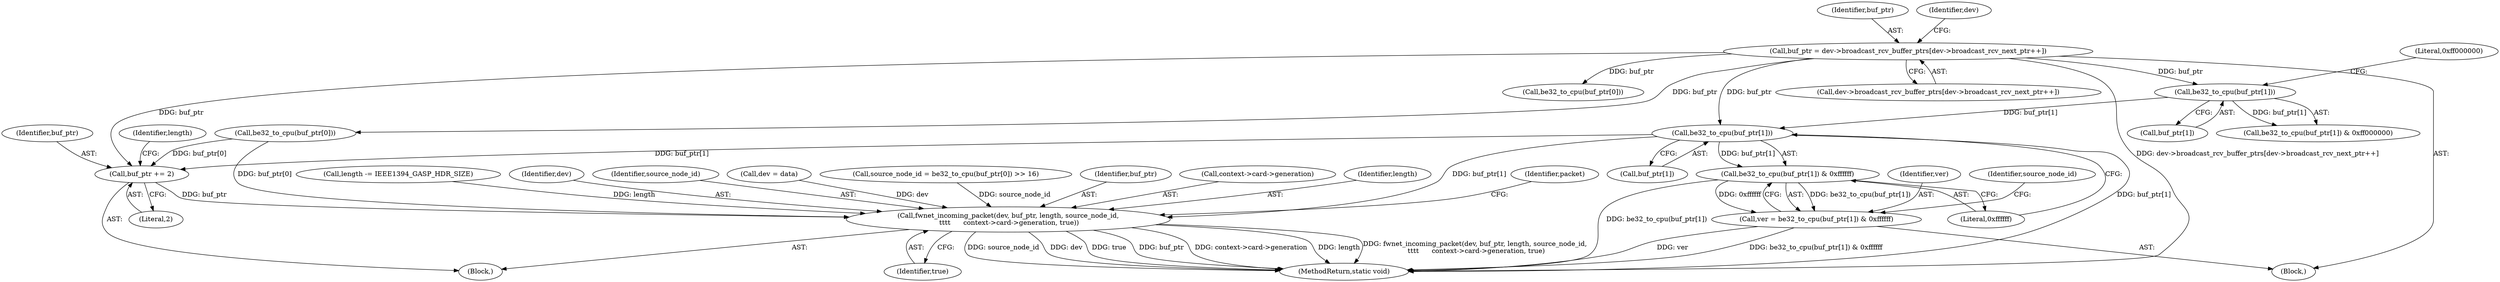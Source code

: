 digraph "1_linux_667121ace9dbafb368618dbabcf07901c962ddac_0@array" {
"1000194" [label="(Call,be32_to_cpu(buf_ptr[1]))"];
"1000185" [label="(Call,be32_to_cpu(buf_ptr[1]))"];
"1000143" [label="(Call,buf_ptr = dev->broadcast_rcv_buffer_ptrs[dev->broadcast_rcv_next_ptr++])"];
"1000193" [label="(Call,be32_to_cpu(buf_ptr[1]) & 0xffffff)"];
"1000191" [label="(Call,ver = be32_to_cpu(buf_ptr[1]) & 0xffffff)"];
"1000208" [label="(Call,buf_ptr += 2)"];
"1000214" [label="(Call,fwnet_incoming_packet(dev, buf_ptr, length, source_node_id,\n \t\t\t\t      context->card->generation, true))"];
"1000189" [label="(Literal,0xff000000)"];
"1000193" [label="(Call,be32_to_cpu(buf_ptr[1]) & 0xffffff)"];
"1000212" [label="(Identifier,length)"];
"1000215" [label="(Identifier,dev)"];
"1000185" [label="(Call,be32_to_cpu(buf_ptr[1]))"];
"1000191" [label="(Call,ver = be32_to_cpu(buf_ptr[1]) & 0xffffff)"];
"1000208" [label="(Call,buf_ptr += 2)"];
"1000218" [label="(Identifier,source_node_id)"];
"1000192" [label="(Identifier,ver)"];
"1000194" [label="(Call,be32_to_cpu(buf_ptr[1]))"];
"1000177" [label="(Call,be32_to_cpu(buf_ptr[0]))"];
"1000195" [label="(Call,buf_ptr[1])"];
"1000210" [label="(Literal,2)"];
"1000118" [label="(Call,dev = data)"];
"1000199" [label="(Call,source_node_id = be32_to_cpu(buf_ptr[0]) >> 16)"];
"1000200" [label="(Identifier,source_node_id)"];
"1000216" [label="(Identifier,buf_ptr)"];
"1000219" [label="(Call,context->card->generation)"];
"1000207" [label="(Block,)"];
"1000202" [label="(Call,be32_to_cpu(buf_ptr[0]))"];
"1000217" [label="(Identifier,length)"];
"1000299" [label="(MethodReturn,static void)"];
"1000227" [label="(Identifier,packet)"];
"1000211" [label="(Call,length -= IEEE1394_GASP_HDR_SIZE)"];
"1000143" [label="(Call,buf_ptr = dev->broadcast_rcv_buffer_ptrs[dev->broadcast_rcv_next_ptr++])"];
"1000224" [label="(Identifier,true)"];
"1000144" [label="(Identifier,buf_ptr)"];
"1000214" [label="(Call,fwnet_incoming_packet(dev, buf_ptr, length, source_node_id,\n \t\t\t\t      context->card->generation, true))"];
"1000209" [label="(Identifier,buf_ptr)"];
"1000156" [label="(Identifier,dev)"];
"1000106" [label="(Block,)"];
"1000198" [label="(Literal,0xffffff)"];
"1000184" [label="(Call,be32_to_cpu(buf_ptr[1]) & 0xff000000)"];
"1000145" [label="(Call,dev->broadcast_rcv_buffer_ptrs[dev->broadcast_rcv_next_ptr++])"];
"1000186" [label="(Call,buf_ptr[1])"];
"1000194" -> "1000193"  [label="AST: "];
"1000194" -> "1000195"  [label="CFG: "];
"1000195" -> "1000194"  [label="AST: "];
"1000198" -> "1000194"  [label="CFG: "];
"1000194" -> "1000299"  [label="DDG: buf_ptr[1]"];
"1000194" -> "1000193"  [label="DDG: buf_ptr[1]"];
"1000185" -> "1000194"  [label="DDG: buf_ptr[1]"];
"1000143" -> "1000194"  [label="DDG: buf_ptr"];
"1000194" -> "1000208"  [label="DDG: buf_ptr[1]"];
"1000194" -> "1000214"  [label="DDG: buf_ptr[1]"];
"1000185" -> "1000184"  [label="AST: "];
"1000185" -> "1000186"  [label="CFG: "];
"1000186" -> "1000185"  [label="AST: "];
"1000189" -> "1000185"  [label="CFG: "];
"1000185" -> "1000184"  [label="DDG: buf_ptr[1]"];
"1000143" -> "1000185"  [label="DDG: buf_ptr"];
"1000143" -> "1000106"  [label="AST: "];
"1000143" -> "1000145"  [label="CFG: "];
"1000144" -> "1000143"  [label="AST: "];
"1000145" -> "1000143"  [label="AST: "];
"1000156" -> "1000143"  [label="CFG: "];
"1000143" -> "1000299"  [label="DDG: dev->broadcast_rcv_buffer_ptrs[dev->broadcast_rcv_next_ptr++]"];
"1000143" -> "1000177"  [label="DDG: buf_ptr"];
"1000143" -> "1000202"  [label="DDG: buf_ptr"];
"1000143" -> "1000208"  [label="DDG: buf_ptr"];
"1000193" -> "1000191"  [label="AST: "];
"1000193" -> "1000198"  [label="CFG: "];
"1000198" -> "1000193"  [label="AST: "];
"1000191" -> "1000193"  [label="CFG: "];
"1000193" -> "1000299"  [label="DDG: be32_to_cpu(buf_ptr[1])"];
"1000193" -> "1000191"  [label="DDG: be32_to_cpu(buf_ptr[1])"];
"1000193" -> "1000191"  [label="DDG: 0xffffff"];
"1000191" -> "1000106"  [label="AST: "];
"1000192" -> "1000191"  [label="AST: "];
"1000200" -> "1000191"  [label="CFG: "];
"1000191" -> "1000299"  [label="DDG: be32_to_cpu(buf_ptr[1]) & 0xffffff"];
"1000191" -> "1000299"  [label="DDG: ver"];
"1000208" -> "1000207"  [label="AST: "];
"1000208" -> "1000210"  [label="CFG: "];
"1000209" -> "1000208"  [label="AST: "];
"1000210" -> "1000208"  [label="AST: "];
"1000212" -> "1000208"  [label="CFG: "];
"1000202" -> "1000208"  [label="DDG: buf_ptr[0]"];
"1000208" -> "1000214"  [label="DDG: buf_ptr"];
"1000214" -> "1000207"  [label="AST: "];
"1000214" -> "1000224"  [label="CFG: "];
"1000215" -> "1000214"  [label="AST: "];
"1000216" -> "1000214"  [label="AST: "];
"1000217" -> "1000214"  [label="AST: "];
"1000218" -> "1000214"  [label="AST: "];
"1000219" -> "1000214"  [label="AST: "];
"1000224" -> "1000214"  [label="AST: "];
"1000227" -> "1000214"  [label="CFG: "];
"1000214" -> "1000299"  [label="DDG: buf_ptr"];
"1000214" -> "1000299"  [label="DDG: context->card->generation"];
"1000214" -> "1000299"  [label="DDG: length"];
"1000214" -> "1000299"  [label="DDG: fwnet_incoming_packet(dev, buf_ptr, length, source_node_id,\n \t\t\t\t      context->card->generation, true)"];
"1000214" -> "1000299"  [label="DDG: source_node_id"];
"1000214" -> "1000299"  [label="DDG: dev"];
"1000214" -> "1000299"  [label="DDG: true"];
"1000118" -> "1000214"  [label="DDG: dev"];
"1000202" -> "1000214"  [label="DDG: buf_ptr[0]"];
"1000211" -> "1000214"  [label="DDG: length"];
"1000199" -> "1000214"  [label="DDG: source_node_id"];
}
